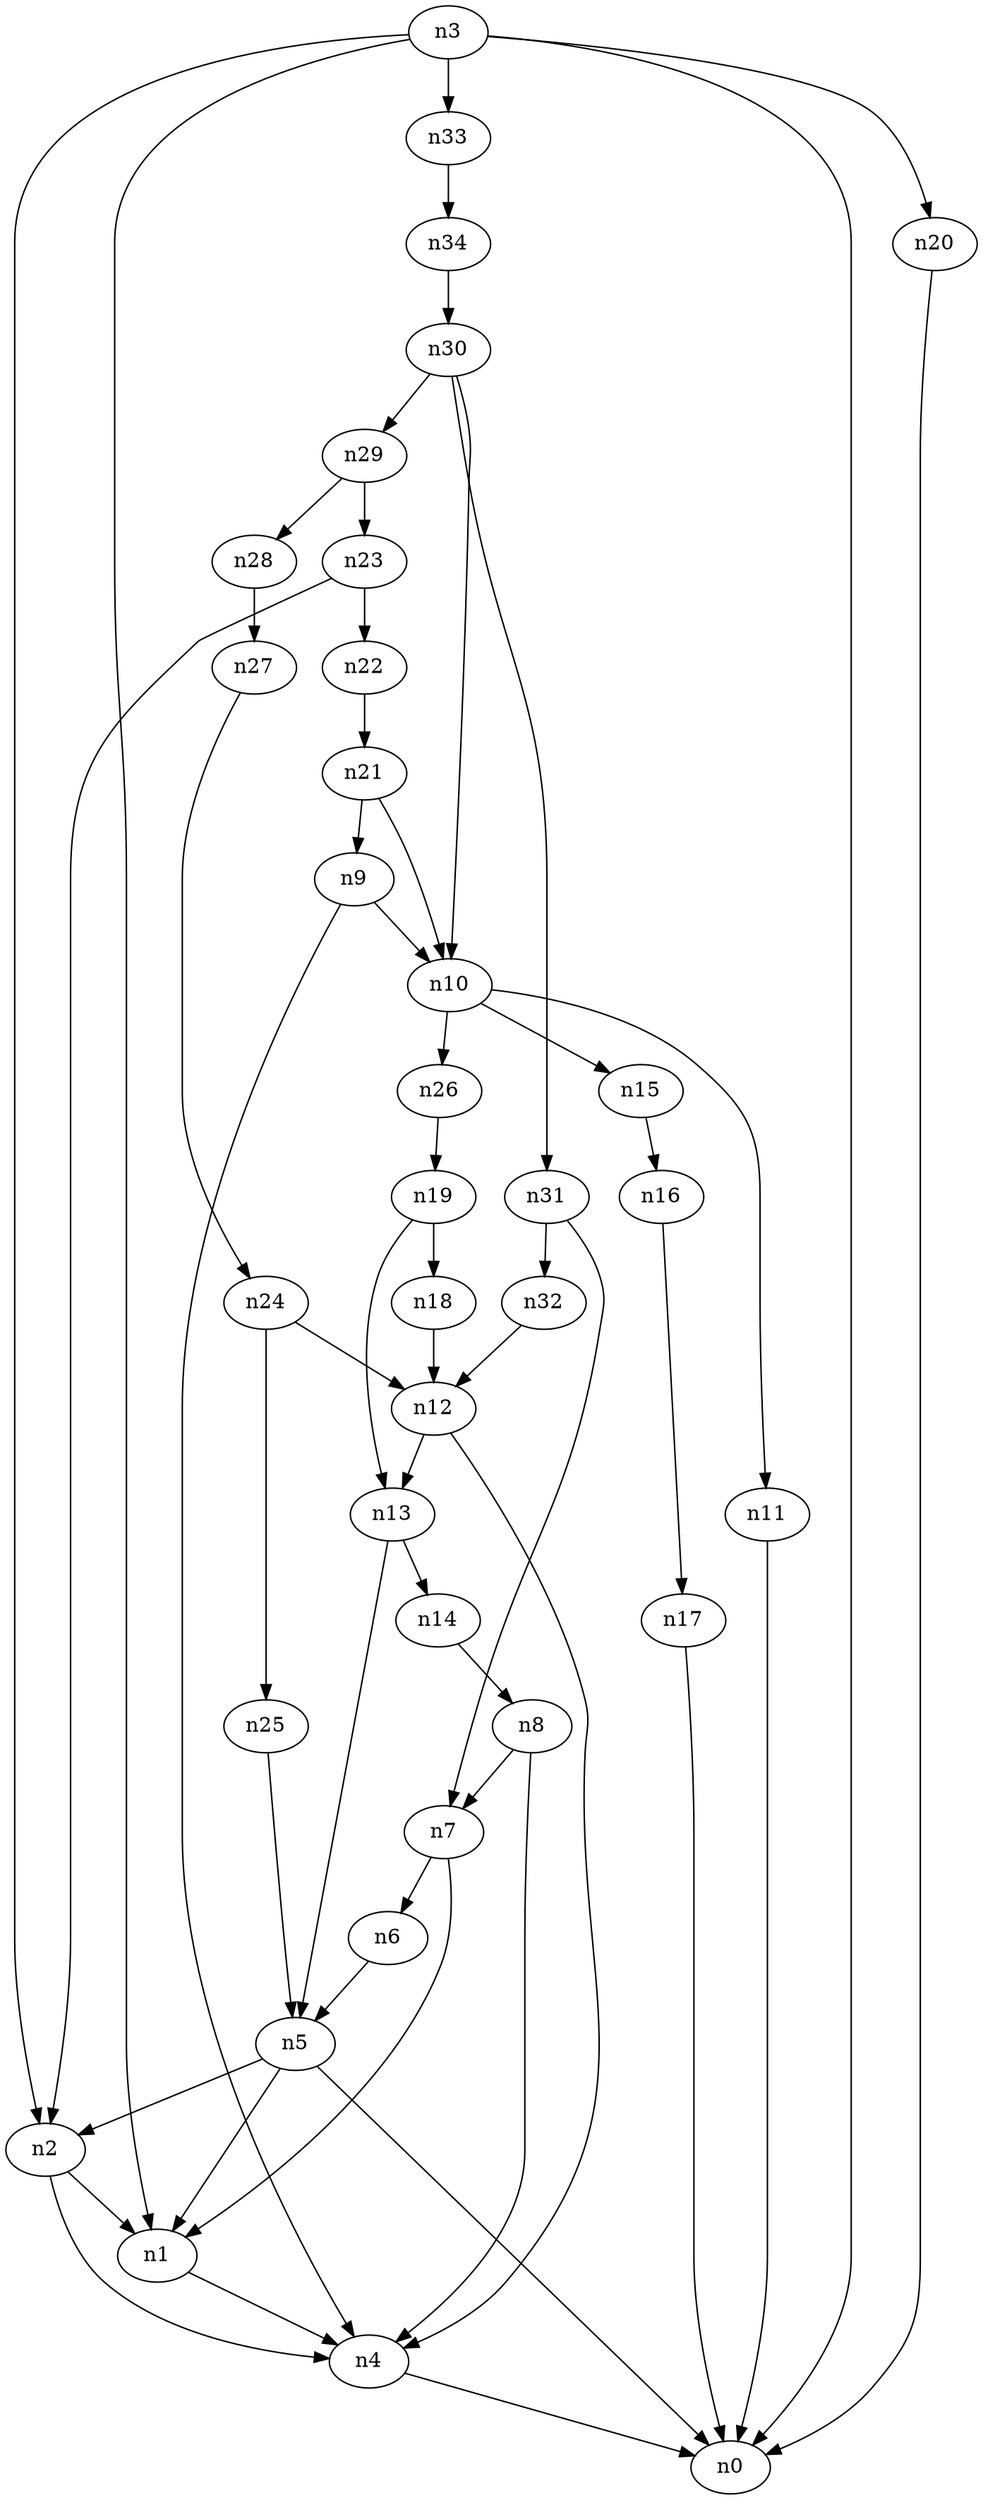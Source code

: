 digraph G {
	n1 -> n4	 [_graphml_id=e4];
	n2 -> n1	 [_graphml_id=e32];
	n2 -> n4	 [_graphml_id=e7];
	n3 -> n0	 [_graphml_id=e0];
	n3 -> n1	 [_graphml_id=e3];
	n3 -> n2	 [_graphml_id=e6];
	n3 -> n20	 [_graphml_id=e30];
	n3 -> n33	 [_graphml_id=e53];
	n4 -> n0	 [_graphml_id=e1];
	n5 -> n0	 [_graphml_id=e2];
	n5 -> n1	 [_graphml_id=e5];
	n5 -> n2	 [_graphml_id=e8];
	n6 -> n5	 [_graphml_id=e9];
	n7 -> n1	 [_graphml_id=e22];
	n7 -> n6	 [_graphml_id=e10];
	n8 -> n4	 [_graphml_id=e12];
	n8 -> n7	 [_graphml_id=e11];
	n9 -> n4	 [_graphml_id=e13];
	n9 -> n10	 [_graphml_id=e14];
	n10 -> n11	 [_graphml_id=e15];
	n10 -> n15	 [_graphml_id=e23];
	n10 -> n26	 [_graphml_id=e41];
	n11 -> n0	 [_graphml_id=e16];
	n12 -> n4	 [_graphml_id=e17];
	n12 -> n13	 [_graphml_id=e18];
	n13 -> n5	 [_graphml_id=e19];
	n13 -> n14	 [_graphml_id=e20];
	n14 -> n8	 [_graphml_id=e21];
	n15 -> n16	 [_graphml_id=e24];
	n16 -> n17	 [_graphml_id=e25];
	n17 -> n0	 [_graphml_id=e26];
	n18 -> n12	 [_graphml_id=e27];
	n19 -> n13	 [_graphml_id=e29];
	n19 -> n18	 [_graphml_id=e28];
	n20 -> n0	 [_graphml_id=e31];
	n21 -> n9	 [_graphml_id=e33];
	n21 -> n10	 [_graphml_id=e42];
	n22 -> n21	 [_graphml_id=e34];
	n23 -> n2	 [_graphml_id=e36];
	n23 -> n22	 [_graphml_id=e35];
	n24 -> n12	 [_graphml_id=e37];
	n24 -> n25	 [_graphml_id=e38];
	n25 -> n5	 [_graphml_id=e39];
	n26 -> n19	 [_graphml_id=e40];
	n27 -> n24	 [_graphml_id=e43];
	n28 -> n27	 [_graphml_id=e44];
	n29 -> n23	 [_graphml_id=e46];
	n29 -> n28	 [_graphml_id=e45];
	n30 -> n10	 [_graphml_id=e47];
	n30 -> n29	 [_graphml_id=e52];
	n30 -> n31	 [_graphml_id=e48];
	n31 -> n7	 [_graphml_id=e49];
	n31 -> n32	 [_graphml_id=e50];
	n32 -> n12	 [_graphml_id=e51];
	n33 -> n34	 [_graphml_id=e54];
	n34 -> n30	 [_graphml_id=e55];
}
